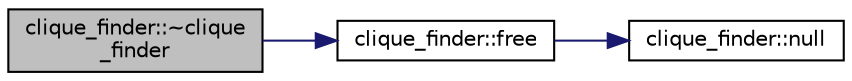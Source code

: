digraph "clique_finder::~clique_finder"
{
  edge [fontname="Helvetica",fontsize="10",labelfontname="Helvetica",labelfontsize="10"];
  node [fontname="Helvetica",fontsize="10",shape=record];
  rankdir="LR";
  Node3 [label="clique_finder::~clique\l_finder",height=0.2,width=0.4,color="black", fillcolor="grey75", style="filled", fontcolor="black"];
  Node3 -> Node4 [color="midnightblue",fontsize="10",style="solid",fontname="Helvetica"];
  Node4 [label="clique_finder::free",height=0.2,width=0.4,color="black", fillcolor="white", style="filled",URL="$dc/d82/classclique__finder.html#ab9dbf7e2012a2047558b980a0e485569"];
  Node4 -> Node5 [color="midnightblue",fontsize="10",style="solid",fontname="Helvetica"];
  Node5 [label="clique_finder::null",height=0.2,width=0.4,color="black", fillcolor="white", style="filled",URL="$dc/d82/classclique__finder.html#af88651ad5d235f543c65f70004de44e3"];
}
